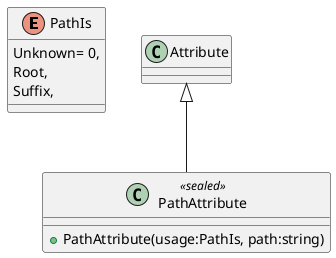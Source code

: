 @startuml
enum PathIs {
    Unknown= 0,
    Root,
    Suffix,
}
class PathAttribute <<sealed>> {
    + PathAttribute(usage:PathIs, path:string)
}
Attribute <|-- PathAttribute
@enduml
